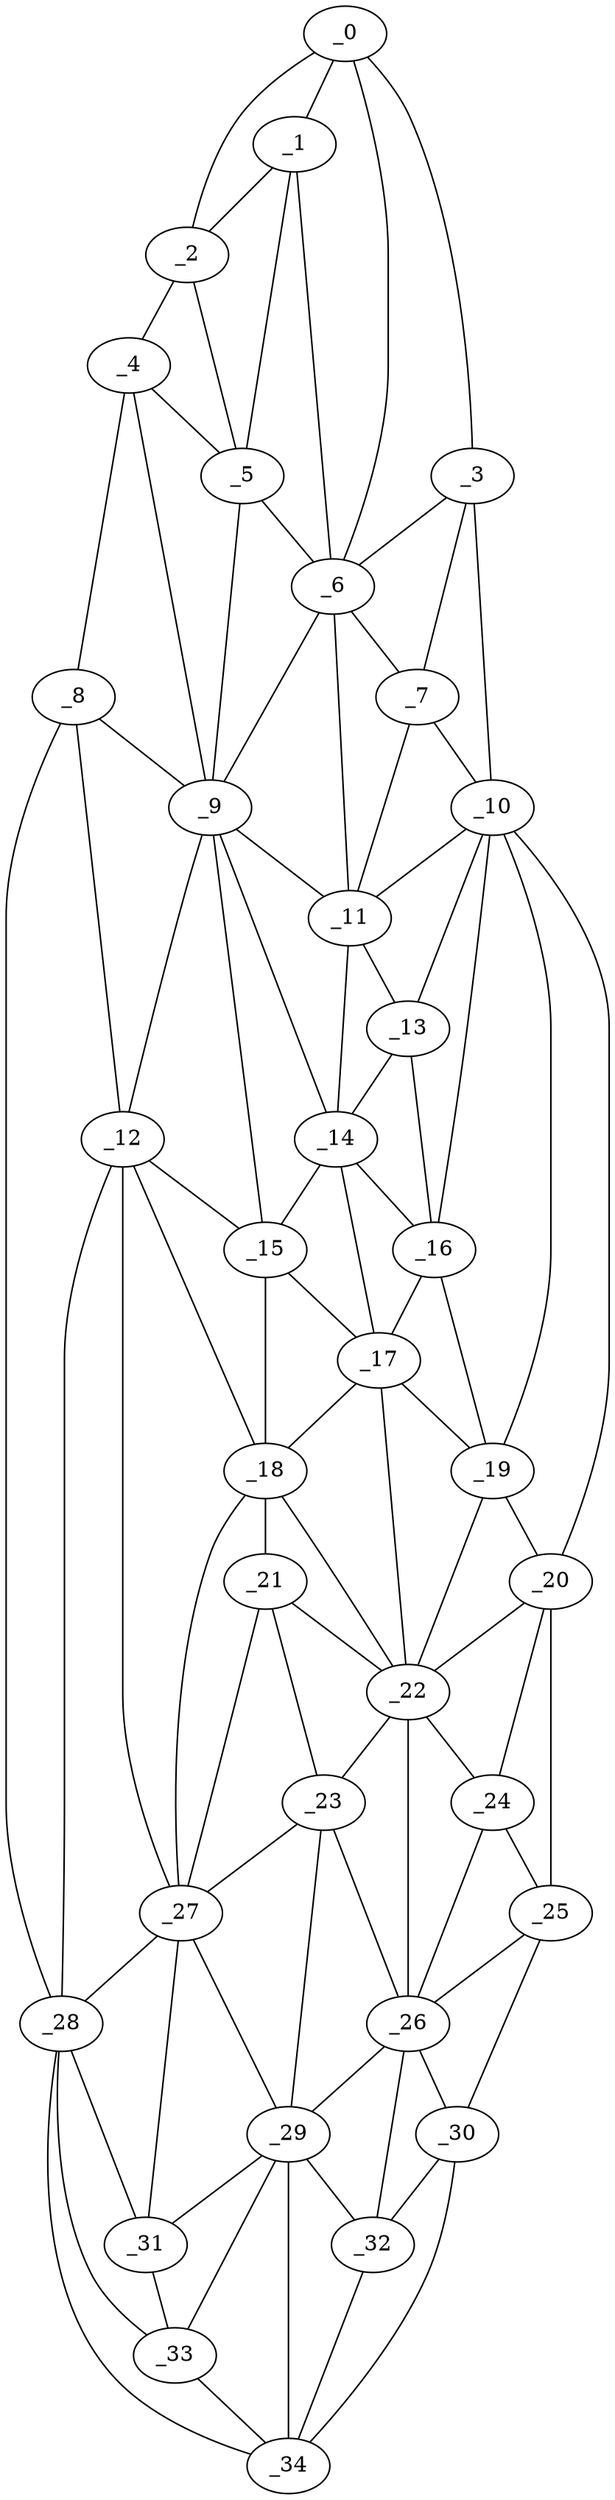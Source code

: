 graph "obj19__15.gxl" {
	_0	 [x=8,
		y=63];
	_1	 [x=11,
		y=61];
	_0 -- _1	 [valence=2];
	_2	 [x=13,
		y=52];
	_0 -- _2	 [valence=1];
	_3	 [x=16,
		y=80];
	_0 -- _3	 [valence=1];
	_6	 [x=22,
		y=71];
	_0 -- _6	 [valence=1];
	_1 -- _2	 [valence=1];
	_5	 [x=21,
		y=57];
	_1 -- _5	 [valence=2];
	_1 -- _6	 [valence=1];
	_4	 [x=18,
		y=47];
	_2 -- _4	 [valence=1];
	_2 -- _5	 [valence=1];
	_3 -- _6	 [valence=2];
	_7	 [x=24,
		y=81];
	_3 -- _7	 [valence=2];
	_10	 [x=29,
		y=82];
	_3 -- _10	 [valence=1];
	_4 -- _5	 [valence=2];
	_8	 [x=26,
		y=41];
	_4 -- _8	 [valence=1];
	_9	 [x=29,
		y=58];
	_4 -- _9	 [valence=1];
	_5 -- _6	 [valence=2];
	_5 -- _9	 [valence=2];
	_6 -- _7	 [valence=2];
	_6 -- _9	 [valence=1];
	_11	 [x=32,
		y=71];
	_6 -- _11	 [valence=2];
	_7 -- _10	 [valence=2];
	_7 -- _11	 [valence=2];
	_8 -- _9	 [valence=2];
	_12	 [x=36,
		y=44];
	_8 -- _12	 [valence=1];
	_28	 [x=114,
		y=41];
	_8 -- _28	 [valence=1];
	_9 -- _11	 [valence=2];
	_9 -- _12	 [valence=2];
	_14	 [x=41,
		y=72];
	_9 -- _14	 [valence=2];
	_15	 [x=55,
		y=60];
	_9 -- _15	 [valence=2];
	_10 -- _11	 [valence=2];
	_13	 [x=39,
		y=80];
	_10 -- _13	 [valence=2];
	_16	 [x=60,
		y=82];
	_10 -- _16	 [valence=1];
	_19	 [x=68,
		y=85];
	_10 -- _19	 [valence=2];
	_20	 [x=85,
		y=87];
	_10 -- _20	 [valence=1];
	_11 -- _13	 [valence=1];
	_11 -- _14	 [valence=1];
	_12 -- _15	 [valence=1];
	_18	 [x=66,
		y=60];
	_12 -- _18	 [valence=2];
	_27	 [x=108,
		y=44];
	_12 -- _27	 [valence=1];
	_12 -- _28	 [valence=1];
	_13 -- _14	 [valence=2];
	_13 -- _16	 [valence=1];
	_14 -- _15	 [valence=1];
	_14 -- _16	 [valence=2];
	_17	 [x=64,
		y=75];
	_14 -- _17	 [valence=2];
	_15 -- _17	 [valence=1];
	_15 -- _18	 [valence=2];
	_16 -- _17	 [valence=1];
	_16 -- _19	 [valence=2];
	_17 -- _18	 [valence=1];
	_17 -- _19	 [valence=2];
	_22	 [x=88,
		y=71];
	_17 -- _22	 [valence=1];
	_21	 [x=87,
		y=61];
	_18 -- _21	 [valence=1];
	_18 -- _22	 [valence=2];
	_18 -- _27	 [valence=2];
	_19 -- _20	 [valence=1];
	_19 -- _22	 [valence=2];
	_20 -- _22	 [valence=1];
	_24	 [x=94,
		y=77];
	_20 -- _24	 [valence=2];
	_25	 [x=100,
		y=86];
	_20 -- _25	 [valence=1];
	_21 -- _22	 [valence=2];
	_23	 [x=94,
		y=61];
	_21 -- _23	 [valence=1];
	_21 -- _27	 [valence=2];
	_22 -- _23	 [valence=2];
	_22 -- _24	 [valence=2];
	_26	 [x=102,
		y=72];
	_22 -- _26	 [valence=2];
	_23 -- _26	 [valence=2];
	_23 -- _27	 [valence=2];
	_29	 [x=115,
		y=60];
	_23 -- _29	 [valence=2];
	_24 -- _25	 [valence=2];
	_24 -- _26	 [valence=2];
	_25 -- _26	 [valence=2];
	_30	 [x=115,
		y=79];
	_25 -- _30	 [valence=1];
	_26 -- _29	 [valence=2];
	_26 -- _30	 [valence=2];
	_32	 [x=117,
		y=71];
	_26 -- _32	 [valence=1];
	_27 -- _28	 [valence=2];
	_27 -- _29	 [valence=2];
	_31	 [x=116,
		y=50];
	_27 -- _31	 [valence=2];
	_28 -- _31	 [valence=2];
	_33	 [x=120,
		y=60];
	_28 -- _33	 [valence=2];
	_34	 [x=123,
		y=67];
	_28 -- _34	 [valence=1];
	_29 -- _31	 [valence=2];
	_29 -- _32	 [valence=2];
	_29 -- _33	 [valence=1];
	_29 -- _34	 [valence=2];
	_30 -- _32	 [valence=2];
	_30 -- _34	 [valence=1];
	_31 -- _33	 [valence=2];
	_32 -- _34	 [valence=1];
	_33 -- _34	 [valence=1];
}

